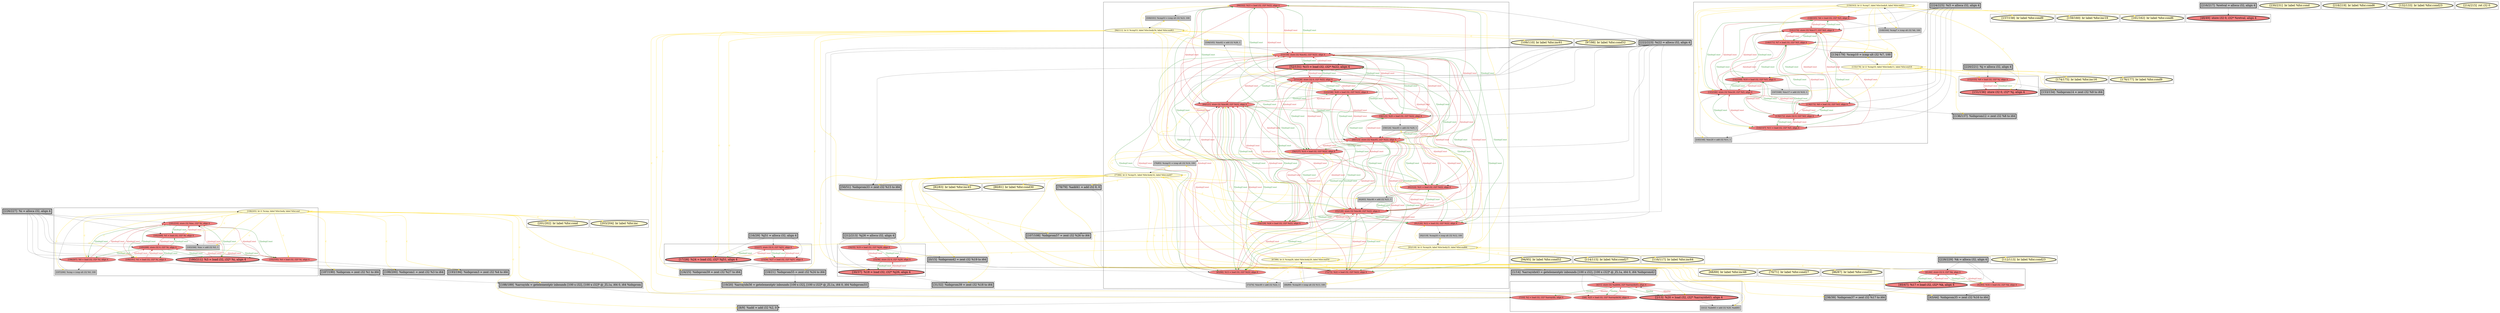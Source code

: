 
digraph G {



node476->node467 [style=solid,color=gold,label="C",penwidth=1.0,fontcolor=gold ]
node454->node431 [style=solid,color=black,label="",penwidth=0.5,fontcolor=black ]
node491->node494 [style=solid,color=gold,label="C",penwidth=1.0,fontcolor=gold ]
node432->node454 [style=solid,color=gold,label="C",penwidth=1.0,fontcolor=gold ]
node455->node457 [style=solid,color=gold,label="C",penwidth=1.0,fontcolor=gold ]
node444->node441 [style=solid,color=forestgreen,label="T|indep|Const",penwidth=1.0,fontcolor=forestgreen ]
node441->node444 [style=solid,color=firebrick3,label="A|indep|Const",penwidth=1.0,fontcolor=firebrick3 ]
node489->node488 [style=solid,color=gold,label="C",penwidth=1.0,fontcolor=gold ]
node489->node482 [style=solid,color=gold,label="C",penwidth=1.0,fontcolor=gold ]
node476->node456 [style=solid,color=gold,label="C",penwidth=1.0,fontcolor=gold ]
node455->node410 [style=solid,color=gold,label="C",penwidth=1.0,fontcolor=gold ]
node455->node498 [style=solid,color=gold,label="C",penwidth=1.0,fontcolor=gold ]
node455->node411 [style=solid,color=gold,label="C",penwidth=1.0,fontcolor=gold ]
node495->node485 [style=solid,color=forestgreen,label="T|indep|Const",penwidth=1.0,fontcolor=forestgreen ]
node495->node492 [style=solid,color=forestgreen,label="T|indep|Const",penwidth=1.0,fontcolor=forestgreen ]
node492->node495 [style=solid,color=firebrick3,label="A|indep|Const",penwidth=1.0,fontcolor=firebrick3 ]
node455->node458 [style=solid,color=gold,label="C",penwidth=1.0,fontcolor=gold ]
node495->node487 [style=solid,color=forestgreen,label="T|indep|Const",penwidth=1.0,fontcolor=forestgreen ]
node487->node495 [style=solid,color=firebrick3,label="A|indep|Const",penwidth=1.0,fontcolor=firebrick3 ]
node489->node504 [style=solid,color=gold,label="C",penwidth=1.0,fontcolor=gold ]
node496->node447 [style=solid,color=black,label="",penwidth=0.5,fontcolor=black ]
node486->node485 [style=solid,color=forestgreen,label="T|indep|Const",penwidth=1.0,fontcolor=forestgreen ]
node408->node410 [style=solid,color=black,label="",penwidth=0.5,fontcolor=black ]
node477->node457 [style=solid,color=black,label="",penwidth=0.5,fontcolor=black ]
node511->node408 [style=solid,color=black,label="",penwidth=0.5,fontcolor=black ]
node461->node473 [style=solid,color=black,label="",penwidth=0.5,fontcolor=black ]
node447->node448 [style=solid,color=firebrick3,label="A|indep|Const",penwidth=1.0,fontcolor=firebrick3 ]
node467->node473 [style=solid,color=forestgreen,label="T|indep|Const",penwidth=1.0,fontcolor=forestgreen ]
node452->node447 [style=solid,color=gold,label="C",penwidth=1.0,fontcolor=gold ]
node477->node459 [style=solid,color=black,label="",penwidth=0.5,fontcolor=black ]
node439->node434 [style=solid,color=black,label="",penwidth=0.5,fontcolor=black ]
node455->node448 [style=solid,color=gold,label="C",penwidth=1.0,fontcolor=gold ]
node449->node518 [style=solid,color=black,label="",penwidth=0.5,fontcolor=black ]
node409->node408 [style=solid,color=black,label="",penwidth=0.5,fontcolor=black ]
node476->node422 [style=solid,color=gold,label="C",penwidth=1.0,fontcolor=gold ]
node455->node415 [style=solid,color=gold,label="C",penwidth=1.0,fontcolor=gold ]
node445->node443 [style=solid,color=forestgreen,label="T|indep|Const",penwidth=1.0,fontcolor=forestgreen ]
node455->node506 [style=solid,color=gold,label="C",penwidth=1.0,fontcolor=gold ]
node448->node442 [style=solid,color=forestgreen,label="T|indep|Const",penwidth=1.0,fontcolor=forestgreen ]
node446->node441 [style=solid,color=forestgreen,label="T|indep|Const",penwidth=1.0,fontcolor=forestgreen ]
node484->node486 [style=solid,color=black,label="",penwidth=0.5,fontcolor=black ]
node485->node486 [style=solid,color=firebrick3,label="A|indep|Const",penwidth=1.0,fontcolor=firebrick3 ]
node494->node495 [style=solid,color=firebrick3,label="A|indep|Const",penwidth=1.0,fontcolor=firebrick3 ]
node409->node410 [style=solid,color=firebrick3,label="A|indep",penwidth=1.0,fontcolor=firebrick3 ]
node431->node432 [style=solid,color=black,label="",penwidth=0.5,fontcolor=black ]
node450->node447 [style=solid,color=forestgreen,label="T|indep|Const",penwidth=1.0,fontcolor=forestgreen ]
node483->node486 [style=solid,color=firebrick3,label="A|indep|Const",penwidth=1.0,fontcolor=firebrick3 ]
node434->node437 [style=solid,color=black,label="",penwidth=0.5,fontcolor=black ]
node452->node434 [style=solid,color=gold,label="C",penwidth=1.0,fontcolor=gold ]
node437->node429 [style=solid,color=gold,label="C",penwidth=1.0,fontcolor=gold ]
node461->node472 [style=solid,color=black,label="",penwidth=0.5,fontcolor=black ]
node471->node467 [style=solid,color=firebrick3,label="A|indep|Const",penwidth=1.0,fontcolor=firebrick3 ]
node496->node443 [style=solid,color=black,label="",penwidth=0.5,fontcolor=black ]
node496->node445 [style=solid,color=black,label="",penwidth=0.5,fontcolor=black ]
node441->node446 [style=solid,color=firebrick3,label="A|indep|Const",penwidth=1.0,fontcolor=firebrick3 ]
node450->node441 [style=solid,color=forestgreen,label="T|indep|Const",penwidth=1.0,fontcolor=forestgreen ]
node435->node445 [style=solid,color=black,label="",penwidth=0.5,fontcolor=black ]
node451->node450 [style=solid,color=firebrick3,label="A|indep|Const",penwidth=1.0,fontcolor=firebrick3 ]
node516->node514 [style=solid,color=forestgreen,label="T|indep|Const",penwidth=1.0,fontcolor=forestgreen ]
node516->node515 [style=solid,color=forestgreen,label="T|indep|Const",penwidth=1.0,fontcolor=forestgreen ]
node455->node408 [style=solid,color=gold,label="C",penwidth=1.0,fontcolor=gold ]
node451->node446 [style=solid,color=firebrick3,label="A|indep|Const",penwidth=1.0,fontcolor=firebrick3 ]
node432->node518 [style=solid,color=gold,label="C",penwidth=1.0,fontcolor=gold ]
node508->node416 [style=solid,color=black,label="",penwidth=0.5,fontcolor=black ]
node450->node442 [style=solid,color=forestgreen,label="T|indep|Const",penwidth=1.0,fontcolor=forestgreen ]
node485->node484 [style=solid,color=black,label="",penwidth=0.5,fontcolor=black ]
node432->node433 [style=solid,color=gold,label="C",penwidth=1.0,fontcolor=gold ]
node421->node512 [style=solid,color=black,label="",penwidth=0.5,fontcolor=black ]
node446->node447 [style=solid,color=forestgreen,label="T|indep|Const",penwidth=1.0,fontcolor=forestgreen ]
node411->node498 [style=solid,color=black,label="",penwidth=0.5,fontcolor=black ]
node437->node520 [style=solid,color=gold,label="C",penwidth=1.0,fontcolor=gold ]
node442->node450 [style=solid,color=firebrick3,label="A|indep|Const",penwidth=1.0,fontcolor=firebrick3 ]
node437->node434 [style=solid,color=gold,label="C",penwidth=1.0,fontcolor=gold ]
node440->node445 [style=solid,color=firebrick3,label="A|indep|Const",penwidth=1.0,fontcolor=firebrick3 ]
node432->node412 [style=solid,color=gold,label="C",penwidth=1.0,fontcolor=gold ]
node490->node489 [style=solid,color=black,label="",penwidth=0.5,fontcolor=black ]
node446->node451 [style=solid,color=forestgreen,label="T|indep|Const",penwidth=1.0,fontcolor=forestgreen ]
node444->node447 [style=solid,color=forestgreen,label="T|indep|Const",penwidth=1.0,fontcolor=forestgreen ]
node444->node439 [style=solid,color=forestgreen,label="T|indep|Const",penwidth=1.0,fontcolor=forestgreen ]
node445->node440 [style=solid,color=forestgreen,label="T|indep|Const",penwidth=1.0,fontcolor=forestgreen ]
node457->node411 [style=solid,color=black,label="",penwidth=0.5,fontcolor=black ]
node443->node445 [style=solid,color=firebrick3,label="A|indep|Const",penwidth=1.0,fontcolor=firebrick3 ]
node470->node476 [style=solid,color=black,label="",penwidth=0.5,fontcolor=black ]
node441->node430 [style=solid,color=black,label="",penwidth=0.5,fontcolor=black ]
node452->node432 [style=solid,color=gold,label="C",penwidth=1.0,fontcolor=gold ]
node482->node488 [style=solid,color=black,label="",penwidth=0.5,fontcolor=black ]
node488->node483 [style=solid,color=forestgreen,label="T|indep|Const",penwidth=1.0,fontcolor=forestgreen ]
node440->node417 [style=solid,color=black,label="",penwidth=0.5,fontcolor=black ]
node514->node413 [style=solid,color=black,label="",penwidth=0.5,fontcolor=black ]
node444->node449 [style=solid,color=forestgreen,label="T|indep|Const",penwidth=1.0,fontcolor=forestgreen ]
node452->node437 [style=solid,color=gold,label="C",penwidth=1.0,fontcolor=gold ]
node496->node444 [style=solid,color=black,label="",penwidth=0.5,fontcolor=black ]
node432->node413 [style=solid,color=gold,label="C",penwidth=1.0,fontcolor=gold ]
node476->node469 [style=solid,color=gold,label="C",penwidth=1.0,fontcolor=gold ]
node445->node451 [style=solid,color=forestgreen,label="T|indep|Const",penwidth=1.0,fontcolor=forestgreen ]
node472->node475 [style=solid,color=forestgreen,label="T|indep|Const",penwidth=1.0,fontcolor=forestgreen ]
node476->node427 [style=solid,color=gold,label="C",penwidth=1.0,fontcolor=gold ]
node445->node433 [style=solid,color=forestgreen,label="T|indep|Const",penwidth=1.0,fontcolor=forestgreen ]
node486->node487 [style=solid,color=forestgreen,label="T|indep|Const",penwidth=1.0,fontcolor=forestgreen ]
node432->node514 [style=solid,color=gold,label="C",penwidth=1.0,fontcolor=gold ]
node437->node443 [style=solid,color=gold,label="C",penwidth=1.0,fontcolor=gold ]
node489->node499 [style=solid,color=gold,label="C",penwidth=1.0,fontcolor=gold ]
node452->node426 [style=solid,color=gold,label="C",penwidth=1.0,fontcolor=gold ]
node472->node474 [style=solid,color=forestgreen,label="T|indep|Const",penwidth=1.0,fontcolor=forestgreen ]
node461->node471 [style=solid,color=black,label="",penwidth=0.5,fontcolor=black ]
node476->node421 [style=solid,color=gold,label="C",penwidth=1.0,fontcolor=gold ]
node491->node491 [style=solid,color=gold,label="C",penwidth=1.0,fontcolor=gold ]
node452->node435 [style=solid,color=gold,label="C",penwidth=1.0,fontcolor=gold ]
node466->node407 [style=solid,color=black,label="",penwidth=0.5,fontcolor=black ]
node448->node449 [style=solid,color=forestgreen,label="T|indep|Const",penwidth=1.0,fontcolor=forestgreen ]
node465->node425 [style=solid,color=black,label="",penwidth=0.5,fontcolor=black ]
node410->node406 [style=solid,color=forestgreen,label="T|indep",penwidth=1.0,fontcolor=forestgreen ]
node497->node505 [style=solid,color=black,label="",penwidth=0.5,fontcolor=black ]
node437->node446 [style=solid,color=gold,label="C",penwidth=1.0,fontcolor=gold ]
node449->node446 [style=solid,color=firebrick3,label="A|indep|Const",penwidth=1.0,fontcolor=firebrick3 ]
node445->node454 [style=solid,color=forestgreen,label="T|indep|Const",penwidth=1.0,fontcolor=forestgreen ]
node446->node440 [style=solid,color=forestgreen,label="T|indep|Const",penwidth=1.0,fontcolor=forestgreen ]
node452->node517 [style=solid,color=gold,label="C",penwidth=1.0,fontcolor=gold ]
node481->node487 [style=solid,color=black,label="",penwidth=0.5,fontcolor=black ]
node443->node429 [style=solid,color=black,label="",penwidth=0.5,fontcolor=black ]
node491->node489 [style=solid,color=gold,label="C",penwidth=1.0,fontcolor=gold ]
node496->node433 [style=solid,color=black,label="",penwidth=0.5,fontcolor=black ]
node448->node447 [style=solid,color=forestgreen,label="T|indep|Const",penwidth=1.0,fontcolor=forestgreen ]
node407->node410 [style=solid,color=firebrick3,label="A|indep",penwidth=1.0,fontcolor=firebrick3 ]
node439->node445 [style=solid,color=firebrick3,label="A|indep|Const",penwidth=1.0,fontcolor=firebrick3 ]
node437->node438 [style=solid,color=gold,label="C",penwidth=1.0,fontcolor=gold ]
node437->node462 [style=solid,color=gold,label="C",penwidth=1.0,fontcolor=gold ]
node437->node439 [style=solid,color=gold,label="C",penwidth=1.0,fontcolor=gold ]
node491->node483 [style=solid,color=gold,label="C",penwidth=1.0,fontcolor=gold ]
node496->node439 [style=solid,color=black,label="",penwidth=0.5,fontcolor=black ]
node454->node446 [style=solid,color=firebrick3,label="A|indep|Const",penwidth=1.0,fontcolor=firebrick3 ]
node496->node449 [style=solid,color=black,label="",penwidth=0.5,fontcolor=black ]
node433->node444 [style=solid,color=firebrick3,label="A|indep|Const",penwidth=1.0,fontcolor=firebrick3 ]
node496->node440 [style=solid,color=black,label="",penwidth=0.5,fontcolor=black ]
node491->node485 [style=solid,color=gold,label="C",penwidth=1.0,fontcolor=gold ]
node471->node422 [style=solid,color=black,label="",penwidth=0.5,fontcolor=black ]
node476->node471 [style=solid,color=gold,label="C",penwidth=1.0,fontcolor=gold ]
node496->node441 [style=solid,color=black,label="",penwidth=0.5,fontcolor=black ]
node437->node442 [style=solid,color=gold,label="C",penwidth=1.0,fontcolor=gold ]
node443->node450 [style=solid,color=firebrick3,label="A|indep|Const",penwidth=1.0,fontcolor=firebrick3 ]
node472->node471 [style=solid,color=forestgreen,label="T|indep|Const",penwidth=1.0,fontcolor=forestgreen ]
node491->node484 [style=solid,color=gold,label="C",penwidth=1.0,fontcolor=gold ]
node483->node490 [style=solid,color=black,label="",penwidth=0.5,fontcolor=black ]
node451->node445 [style=solid,color=firebrick3,label="A|indep|Const",penwidth=1.0,fontcolor=firebrick3 ]
node445->node441 [style=solid,color=forestgreen,label="T|indep|Const",penwidth=1.0,fontcolor=forestgreen ]
node495->node494 [style=solid,color=forestgreen,label="T|indep|Const",penwidth=1.0,fontcolor=forestgreen ]
node491->node490 [style=solid,color=gold,label="C",penwidth=1.0,fontcolor=gold ]
node446->node454 [style=solid,color=forestgreen,label="T|indep|Const",penwidth=1.0,fontcolor=forestgreen ]
node440->node444 [style=solid,color=firebrick3,label="A|indep|Const",penwidth=1.0,fontcolor=firebrick3 ]
node439->node444 [style=solid,color=firebrick3,label="A|indep|Const",penwidth=1.0,fontcolor=firebrick3 ]
node491->node503 [style=solid,color=gold,label="C",penwidth=1.0,fontcolor=gold ]
node489->node480 [style=solid,color=gold,label="C",penwidth=1.0,fontcolor=gold ]
node476->node470 [style=solid,color=gold,label="C",penwidth=1.0,fontcolor=gold ]
node491->node502 [style=solid,color=gold,label="C",penwidth=1.0,fontcolor=gold ]
node458->node459 [style=solid,color=firebrick3,label="A|indep|Const",penwidth=1.0,fontcolor=firebrick3 ]
node448->node439 [style=solid,color=forestgreen,label="T|indep|Const",penwidth=1.0,fontcolor=forestgreen ]
node473->node467 [style=solid,color=firebrick3,label="A|indep|Const",penwidth=1.0,fontcolor=firebrick3 ]
node491->node519 [style=solid,color=gold,label="C",penwidth=1.0,fontcolor=gold ]
node443->node446 [style=solid,color=firebrick3,label="A|indep|Const",penwidth=1.0,fontcolor=firebrick3 ]
node476->node478 [style=solid,color=gold,label="C",penwidth=1.0,fontcolor=gold ]
node472->node469 [style=solid,color=forestgreen,label="T|indep|Const",penwidth=1.0,fontcolor=forestgreen ]
node491->node505 [style=solid,color=gold,label="C",penwidth=1.0,fontcolor=gold ]
node475->node472 [style=solid,color=firebrick3,label="A|indep|Const",penwidth=1.0,fontcolor=firebrick3 ]
node467->node471 [style=solid,color=forestgreen,label="T|indep|Const",penwidth=1.0,fontcolor=forestgreen ]
node450->node443 [style=solid,color=forestgreen,label="T|indep|Const",penwidth=1.0,fontcolor=forestgreen ]
node455->node440 [style=solid,color=gold,label="C",penwidth=1.0,fontcolor=gold ]
node445->node439 [style=solid,color=forestgreen,label="T|indep|Const",penwidth=1.0,fontcolor=forestgreen ]
node487->node488 [style=solid,color=firebrick3,label="A|indep|Const",penwidth=1.0,fontcolor=firebrick3 ]
node452->node459 [style=solid,color=gold,label="C",penwidth=1.0,fontcolor=gold ]
node412->node466 [style=solid,color=black,label="",penwidth=0.5,fontcolor=black ]
node495->node483 [style=solid,color=forestgreen,label="T|indep|Const",penwidth=1.0,fontcolor=forestgreen ]
node432->node407 [style=solid,color=gold,label="C",penwidth=1.0,fontcolor=gold ]
node444->node433 [style=solid,color=forestgreen,label="T|indep|Const",penwidth=1.0,fontcolor=forestgreen ]
node432->node449 [style=solid,color=gold,label="C",penwidth=1.0,fontcolor=gold ]
node504->node428 [style=solid,color=black,label="",penwidth=0.5,fontcolor=black ]
node424->node425 [style=solid,color=firebrick3,label="A|indep|Const",penwidth=1.0,fontcolor=firebrick3 ]
node440->node450 [style=solid,color=firebrick3,label="A|indep|Const",penwidth=1.0,fontcolor=firebrick3 ]
node438->node455 [style=solid,color=black,label="",penwidth=0.5,fontcolor=black ]
node476->node474 [style=solid,color=gold,label="C",penwidth=1.0,fontcolor=gold ]
node481->node485 [style=solid,color=black,label="",penwidth=0.5,fontcolor=black ]
node455->node420 [style=solid,color=gold,label="C",penwidth=1.0,fontcolor=gold ]
node450->node451 [style=solid,color=forestgreen,label="T|indep|Const",penwidth=1.0,fontcolor=forestgreen ]
node425->node424 [style=solid,color=forestgreen,label="T|indep|Const",penwidth=1.0,fontcolor=forestgreen ]
node498->node409 [style=solid,color=black,label="",penwidth=0.5,fontcolor=black ]
node432->node513 [style=solid,color=gold,label="C",penwidth=1.0,fontcolor=gold ]
node424->node415 [style=solid,color=black,label="",penwidth=0.5,fontcolor=black ]
node515->node412 [style=solid,color=black,label="",penwidth=0.5,fontcolor=black ]
node455->node438 [style=solid,color=gold,label="C",penwidth=1.0,fontcolor=gold ]
node474->node467 [style=solid,color=firebrick3,label="A|indep|Const",penwidth=1.0,fontcolor=firebrick3 ]
node487->node486 [style=solid,color=firebrick3,label="A|indep|Const",penwidth=1.0,fontcolor=firebrick3 ]
node446->node443 [style=solid,color=forestgreen,label="T|indep|Const",penwidth=1.0,fontcolor=forestgreen ]
node410->node407 [style=solid,color=forestgreen,label="T|indep",penwidth=1.0,fontcolor=forestgreen ]
node429->node446 [style=solid,color=black,label="",penwidth=0.5,fontcolor=black ]
node496->node442 [style=solid,color=black,label="",penwidth=0.5,fontcolor=black ]
node485->node495 [style=solid,color=firebrick3,label="A|indep|Const",penwidth=1.0,fontcolor=firebrick3 ]
node476->node406 [style=solid,color=gold,label="C",penwidth=1.0,fontcolor=gold ]
node450->node449 [style=solid,color=forestgreen,label="T|indep|Const",penwidth=1.0,fontcolor=forestgreen ]
node496->node454 [style=solid,color=black,label="",penwidth=0.5,fontcolor=black ]
node441->node450 [style=solid,color=firebrick3,label="A|indep|Const",penwidth=1.0,fontcolor=firebrick3 ]
node454->node445 [style=solid,color=firebrick3,label="A|indep|Const",penwidth=1.0,fontcolor=firebrick3 ]
node454->node450 [style=solid,color=firebrick3,label="A|indep|Const",penwidth=1.0,fontcolor=firebrick3 ]
node489->node487 [style=solid,color=gold,label="C",penwidth=1.0,fontcolor=gold ]
node446->node449 [style=solid,color=forestgreen,label="T|indep|Const",penwidth=1.0,fontcolor=forestgreen ]
node447->node446 [style=solid,color=firebrick3,label="A|indep|Const",penwidth=1.0,fontcolor=firebrick3 ]
node467->node475 [style=solid,color=forestgreen,label="T|indep|Const",penwidth=1.0,fontcolor=forestgreen ]
node432->node436 [style=solid,color=gold,label="C",penwidth=1.0,fontcolor=gold ]
node481->node492 [style=solid,color=black,label="",penwidth=0.5,fontcolor=black ]
node452->node439 [style=solid,color=gold,label="C",penwidth=1.0,fontcolor=gold ]
node444->node440 [style=solid,color=forestgreen,label="T|indep|Const",penwidth=1.0,fontcolor=forestgreen ]
node414->node514 [style=solid,color=black,label="",penwidth=0.5,fontcolor=black ]
node496->node451 [style=solid,color=black,label="",penwidth=0.5,fontcolor=black ]
node475->node467 [style=solid,color=firebrick3,label="A|indep|Const",penwidth=1.0,fontcolor=firebrick3 ]
node474->node472 [style=solid,color=firebrick3,label="A|indep|Const",penwidth=1.0,fontcolor=firebrick3 ]
node451->node435 [style=solid,color=black,label="",penwidth=0.5,fontcolor=black ]
node449->node448 [style=solid,color=firebrick3,label="A|indep|Const",penwidth=1.0,fontcolor=firebrick3 ]
node447->node453 [style=solid,color=black,label="",penwidth=0.5,fontcolor=black ]
node459->node458 [style=solid,color=forestgreen,label="T|indep|Const",penwidth=1.0,fontcolor=forestgreen ]
node444->node443 [style=solid,color=forestgreen,label="T|indep|Const",penwidth=1.0,fontcolor=forestgreen ]
node487->node482 [style=solid,color=black,label="",penwidth=0.5,fontcolor=black ]
node488->node487 [style=solid,color=forestgreen,label="T|indep|Const",penwidth=1.0,fontcolor=forestgreen ]
node496->node448 [style=solid,color=black,label="",penwidth=0.5,fontcolor=black ]
node448->node451 [style=solid,color=forestgreen,label="T|indep|Const",penwidth=1.0,fontcolor=forestgreen ]
node452->node454 [style=solid,color=gold,label="C",penwidth=1.0,fontcolor=gold ]
node489->node490 [style=solid,color=gold,label="C",penwidth=1.0,fontcolor=gold ]
node476->node475 [style=solid,color=gold,label="C",penwidth=1.0,fontcolor=gold ]
node476->node512 [style=solid,color=gold,label="C",penwidth=1.0,fontcolor=gold ]
node458->node506 [style=solid,color=black,label="",penwidth=0.5,fontcolor=black ]
node481->node495 [style=solid,color=black,label="",penwidth=0.5,fontcolor=black ]
node454->node444 [style=solid,color=firebrick3,label="A|indep|Const",penwidth=1.0,fontcolor=firebrick3 ]
node455->node500 [style=solid,color=gold,label="C",penwidth=1.0,fontcolor=gold ]
node442->node438 [style=solid,color=black,label="",penwidth=0.5,fontcolor=black ]
node467->node469 [style=solid,color=forestgreen,label="T|indep|Const",penwidth=1.0,fontcolor=forestgreen ]
node452->node451 [style=solid,color=gold,label="C",penwidth=1.0,fontcolor=gold ]
node423->node500 [style=solid,color=black,label="",penwidth=0.5,fontcolor=black ]
node469->node467 [style=solid,color=firebrick3,label="A|indep|Const",penwidth=1.0,fontcolor=firebrick3 ]
node414->node515 [style=solid,color=black,label="",penwidth=0.5,fontcolor=black ]
node439->node448 [style=solid,color=firebrick3,label="A|indep|Const",penwidth=1.0,fontcolor=firebrick3 ]
node461->node475 [style=solid,color=black,label="",penwidth=0.5,fontcolor=black ]
node473->node468 [style=solid,color=black,label="",penwidth=0.5,fontcolor=black ]
node453->node452 [style=solid,color=black,label="",penwidth=0.5,fontcolor=black ]
node481->node486 [style=solid,color=black,label="",penwidth=0.5,fontcolor=black ]
node452->node453 [style=solid,color=gold,label="C",penwidth=1.0,fontcolor=gold ]
node446->node439 [style=solid,color=forestgreen,label="T|indep|Const",penwidth=1.0,fontcolor=forestgreen ]
node449->node444 [style=solid,color=firebrick3,label="A|indep|Const",penwidth=1.0,fontcolor=firebrick3 ]
node441->node445 [style=solid,color=firebrick3,label="A|indep|Const",penwidth=1.0,fontcolor=firebrick3 ]
node489->node483 [style=solid,color=gold,label="C",penwidth=1.0,fontcolor=gold ]
node432->node431 [style=solid,color=gold,label="C",penwidth=1.0,fontcolor=gold ]
node432->node501 [style=solid,color=gold,label="C",penwidth=1.0,fontcolor=gold ]
node469->node472 [style=solid,color=firebrick3,label="A|indep|Const",penwidth=1.0,fontcolor=firebrick3 ]
node481->node483 [style=solid,color=black,label="",penwidth=0.5,fontcolor=black ]
node476->node473 [style=solid,color=gold,label="C",penwidth=1.0,fontcolor=gold ]
node493->node491 [style=solid,color=black,label="",penwidth=0.5,fontcolor=black ]
node491->node493 [style=solid,color=gold,label="C",penwidth=1.0,fontcolor=gold ]
node496->node450 [style=solid,color=black,label="",penwidth=0.5,fontcolor=black ]
node455->node409 [style=solid,color=gold,label="C",penwidth=1.0,fontcolor=gold ]
node481->node488 [style=solid,color=black,label="",penwidth=0.5,fontcolor=black ]
node461->node469 [style=solid,color=black,label="",penwidth=0.5,fontcolor=black ]
node461->node467 [style=solid,color=black,label="",penwidth=0.5,fontcolor=black ]
node437->node425 [style=solid,color=gold,label="C",penwidth=1.0,fontcolor=gold ]
node432->node432 [style=solid,color=gold,label="C",penwidth=1.0,fontcolor=gold ]
node489->node492 [style=solid,color=gold,label="C",penwidth=1.0,fontcolor=gold ]
node455->node455 [style=solid,color=gold,label="C",penwidth=1.0,fontcolor=gold ]
node476->node476 [style=solid,color=gold,label="C",penwidth=1.0,fontcolor=gold ]
node451->node444 [style=solid,color=firebrick3,label="A|indep|Const",penwidth=1.0,fontcolor=firebrick3 ]
node489->node489 [style=solid,color=gold,label="C",penwidth=1.0,fontcolor=gold ]
node425->node423 [style=solid,color=forestgreen,label="T|indep|Const",penwidth=1.0,fontcolor=forestgreen ]
node452->node452 [style=solid,color=gold,label="C",penwidth=1.0,fontcolor=gold ]
node437->node437 [style=solid,color=gold,label="C",penwidth=1.0,fontcolor=gold ]
node461->node474 [style=solid,color=black,label="",penwidth=0.5,fontcolor=black ]
node439->node446 [style=solid,color=firebrick3,label="A|indep|Const",penwidth=1.0,fontcolor=firebrick3 ]
node485->node488 [style=solid,color=firebrick3,label="A|indep|Const",penwidth=1.0,fontcolor=firebrick3 ]
node450->node439 [style=solid,color=forestgreen,label="T|indep|Const",penwidth=1.0,fontcolor=forestgreen ]
node448->node443 [style=solid,color=forestgreen,label="T|indep|Const",penwidth=1.0,fontcolor=forestgreen ]
node498->node410 [style=solid,color=black,label="",penwidth=0.5,fontcolor=black ]
node439->node450 [style=solid,color=firebrick3,label="A|indep|Const",penwidth=1.0,fontcolor=firebrick3 ]
node447->node444 [style=solid,color=firebrick3,label="A|indep|Const",penwidth=1.0,fontcolor=firebrick3 ]
node489->node428 [style=solid,color=gold,label="C",penwidth=1.0,fontcolor=gold ]
node455->node423 [style=solid,color=gold,label="C",penwidth=1.0,fontcolor=gold ]
node452->node516 [style=solid,color=gold,label="C",penwidth=1.0,fontcolor=gold ]
node488->node485 [style=solid,color=forestgreen,label="T|indep|Const",penwidth=1.0,fontcolor=forestgreen ]
node475->node421 [style=solid,color=black,label="",penwidth=0.5,fontcolor=black ]
node437->node455 [style=solid,color=gold,label="C",penwidth=1.0,fontcolor=gold ]
node406->node405 [style=solid,color=black,label="",penwidth=0.5,fontcolor=black ]
node476->node468 [style=solid,color=gold,label="C",penwidth=1.0,fontcolor=gold ]
node459->node457 [style=solid,color=forestgreen,label="T|indep|Const",penwidth=1.0,fontcolor=forestgreen ]
node494->node493 [style=solid,color=black,label="",penwidth=0.5,fontcolor=black ]
node452->node510 [style=solid,color=gold,label="C",penwidth=1.0,fontcolor=gold ]
node468->node467 [style=solid,color=black,label="",penwidth=0.5,fontcolor=black ]
node444->node451 [style=solid,color=forestgreen,label="T|indep|Const",penwidth=1.0,fontcolor=forestgreen ]
node446->node433 [style=solid,color=forestgreen,label="T|indep|Const",penwidth=1.0,fontcolor=forestgreen ]
node455->node424 [style=solid,color=gold,label="C",penwidth=1.0,fontcolor=gold ]
node492->node507 [style=solid,color=black,label="",penwidth=0.5,fontcolor=black ]
node449->node445 [style=solid,color=firebrick3,label="A|indep|Const",penwidth=1.0,fontcolor=firebrick3 ]
node483->node495 [style=solid,color=firebrick3,label="A|indep|Const",penwidth=1.0,fontcolor=firebrick3 ]
node477->node458 [style=solid,color=black,label="",penwidth=0.5,fontcolor=black ]
node465->node423 [style=solid,color=black,label="",penwidth=0.5,fontcolor=black ]
node423->node425 [style=solid,color=firebrick3,label="A|indep|Const",penwidth=1.0,fontcolor=firebrick3 ]
node467->node474 [style=solid,color=forestgreen,label="T|indep|Const",penwidth=1.0,fontcolor=forestgreen ]
node494->node488 [style=solid,color=firebrick3,label="A|indep|Const",penwidth=1.0,fontcolor=firebrick3 ]
node455->node511 [style=solid,color=gold,label="C",penwidth=1.0,fontcolor=gold ]
node486->node492 [style=solid,color=forestgreen,label="T|indep|Const",penwidth=1.0,fontcolor=forestgreen ]
node492->node486 [style=solid,color=firebrick3,label="A|indep|Const",penwidth=1.0,fontcolor=firebrick3 ]
node455->node430 [style=solid,color=gold,label="C",penwidth=1.0,fontcolor=gold ]
node455->node417 [style=solid,color=gold,label="C",penwidth=1.0,fontcolor=gold ]
node512->node406 [style=solid,color=black,label="",penwidth=0.5,fontcolor=black ]
node473->node472 [style=solid,color=firebrick3,label="A|indep|Const",penwidth=1.0,fontcolor=firebrick3 ]
node450->node433 [style=solid,color=forestgreen,label="T|indep|Const",penwidth=1.0,fontcolor=forestgreen ]
node476->node405 [style=solid,color=gold,label="C",penwidth=1.0,fontcolor=gold ]
node433->node450 [style=solid,color=firebrick3,label="A|indep|Const",penwidth=1.0,fontcolor=firebrick3 ]
node474->node470 [style=solid,color=black,label="",penwidth=0.5,fontcolor=black ]
node488->node494 [style=solid,color=forestgreen,label="T|indep|Const",penwidth=1.0,fontcolor=forestgreen ]
node497->node504 [style=solid,color=black,label="",penwidth=0.5,fontcolor=black ]
node469->node427 [style=solid,color=black,label="",penwidth=0.5,fontcolor=black ]
node445->node447 [style=solid,color=forestgreen,label="T|indep|Const",penwidth=1.0,fontcolor=forestgreen ]
node447->node445 [style=solid,color=firebrick3,label="A|indep|Const",penwidth=1.0,fontcolor=firebrick3 ]
node488->node492 [style=solid,color=forestgreen,label="T|indep|Const",penwidth=1.0,fontcolor=forestgreen ]
node406->node410 [style=solid,color=firebrick3,label="A|indep",penwidth=1.0,fontcolor=firebrick3 ]
node430->node448 [style=solid,color=black,label="",penwidth=0.5,fontcolor=black ]
node449->node450 [style=solid,color=firebrick3,label="A|indep|Const",penwidth=1.0,fontcolor=firebrick3 ]
node486->node494 [style=solid,color=forestgreen,label="T|indep|Const",penwidth=1.0,fontcolor=forestgreen ]
node436->node444 [style=solid,color=black,label="",penwidth=0.5,fontcolor=black ]
node448->node433 [style=solid,color=forestgreen,label="T|indep|Const",penwidth=1.0,fontcolor=forestgreen ]
node445->node449 [style=solid,color=forestgreen,label="T|indep|Const",penwidth=1.0,fontcolor=forestgreen ]
node515->node516 [style=solid,color=firebrick3,label="A|indep|Const",penwidth=1.0,fontcolor=firebrick3 ]
node494->node486 [style=solid,color=firebrick3,label="A|indep|Const",penwidth=1.0,fontcolor=firebrick3 ]
node443->node444 [style=solid,color=firebrick3,label="A|indep|Const",penwidth=1.0,fontcolor=firebrick3 ]
node486->node483 [style=solid,color=forestgreen,label="T|indep|Const",penwidth=1.0,fontcolor=forestgreen ]
node452->node445 [style=solid,color=gold,label="C",penwidth=1.0,fontcolor=gold ]
node492->node488 [style=solid,color=firebrick3,label="A|indep|Const",penwidth=1.0,fontcolor=firebrick3 ]
node491->node486 [style=solid,color=gold,label="C",penwidth=1.0,fontcolor=gold ]
node454->node448 [style=solid,color=firebrick3,label="A|indep|Const",penwidth=1.0,fontcolor=firebrick3 ]
node442->node448 [style=solid,color=firebrick3,label="A|indep|Const",penwidth=1.0,fontcolor=firebrick3 ]
node471->node472 [style=solid,color=firebrick3,label="A|indep|Const",penwidth=1.0,fontcolor=firebrick3 ]
node481->node494 [style=solid,color=black,label="",penwidth=0.5,fontcolor=black ]
node442->node446 [style=solid,color=firebrick3,label="A|indep|Const",penwidth=1.0,fontcolor=firebrick3 ]
node446->node442 [style=solid,color=forestgreen,label="T|indep|Const",penwidth=1.0,fontcolor=forestgreen ]
node450->node440 [style=solid,color=forestgreen,label="T|indep|Const",penwidth=1.0,fontcolor=forestgreen ]
node448->node454 [style=solid,color=forestgreen,label="T|indep|Const",penwidth=1.0,fontcolor=forestgreen ]
node442->node444 [style=solid,color=firebrick3,label="A|indep|Const",penwidth=1.0,fontcolor=firebrick3 ]
node444->node442 [style=solid,color=forestgreen,label="T|indep|Const",penwidth=1.0,fontcolor=forestgreen ]
node442->node445 [style=solid,color=firebrick3,label="A|indep|Const",penwidth=1.0,fontcolor=firebrick3 ]
node489->node507 [style=solid,color=gold,label="C",penwidth=1.0,fontcolor=gold ]
node433->node436 [style=solid,color=black,label="",penwidth=0.5,fontcolor=black ]
node472->node473 [style=solid,color=forestgreen,label="T|indep|Const",penwidth=1.0,fontcolor=forestgreen ]
node445->node442 [style=solid,color=forestgreen,label="T|indep|Const",penwidth=1.0,fontcolor=forestgreen ]
node440->node448 [style=solid,color=firebrick3,label="A|indep|Const",penwidth=1.0,fontcolor=firebrick3 ]
node433->node446 [style=solid,color=firebrick3,label="A|indep|Const",penwidth=1.0,fontcolor=firebrick3 ]
node448->node440 [style=solid,color=forestgreen,label="T|indep|Const",penwidth=1.0,fontcolor=forestgreen ]
node414->node516 [style=solid,color=black,label="",penwidth=0.5,fontcolor=black ]
node514->node516 [style=solid,color=firebrick3,label="A|indep|Const",penwidth=1.0,fontcolor=firebrick3 ]
node483->node488 [style=solid,color=firebrick3,label="A|indep|Const",penwidth=1.0,fontcolor=firebrick3 ]
node441->node448 [style=solid,color=firebrick3,label="A|indep|Const",penwidth=1.0,fontcolor=firebrick3 ]
node450->node454 [style=solid,color=forestgreen,label="T|indep|Const",penwidth=1.0,fontcolor=forestgreen ]
node444->node454 [style=solid,color=forestgreen,label="T|indep|Const",penwidth=1.0,fontcolor=forestgreen ]
node465->node424 [style=solid,color=black,label="",penwidth=0.5,fontcolor=black ]
node432->node466 [style=solid,color=gold,label="C",penwidth=1.0,fontcolor=gold ]
node505->node504 [style=solid,color=forestgreen,label="T|indep|Const",penwidth=1.0,fontcolor=forestgreen ]
node504->node505 [style=solid,color=firebrick3,label="A|indep|Const",penwidth=1.0,fontcolor=firebrick3 ]
node457->node459 [style=solid,color=firebrick3,label="A|indep|Const",penwidth=1.0,fontcolor=firebrick3 ]
node443->node448 [style=solid,color=firebrick3,label="A|indep|Const",penwidth=1.0,fontcolor=firebrick3 ]
node432->node515 [style=solid,color=gold,label="C",penwidth=1.0,fontcolor=gold ]
node455->node442 [style=solid,color=gold,label="C",penwidth=1.0,fontcolor=gold ]
node496->node446 [style=solid,color=black,label="",penwidth=0.5,fontcolor=black ]
node448->node441 [style=solid,color=forestgreen,label="T|indep|Const",penwidth=1.0,fontcolor=forestgreen ]
node433->node448 [style=solid,color=firebrick3,label="A|indep|Const",penwidth=1.0,fontcolor=firebrick3 ]
node447->node450 [style=solid,color=firebrick3,label="A|indep|Const",penwidth=1.0,fontcolor=firebrick3 ]
node433->node445 [style=solid,color=firebrick3,label="A|indep|Const",penwidth=1.0,fontcolor=firebrick3 ]
node451->node448 [style=solid,color=firebrick3,label="A|indep|Const",penwidth=1.0,fontcolor=firebrick3 ]
node452->node464 [style=solid,color=gold,label="C",penwidth=1.0,fontcolor=gold ]
node410->node409 [style=solid,color=forestgreen,label="T|indep",penwidth=1.0,fontcolor=forestgreen ]
node432->node444 [style=solid,color=gold,label="C",penwidth=1.0,fontcolor=gold ]
node452->node431 [style=solid,color=gold,label="C",penwidth=1.0,fontcolor=gold ]
node440->node446 [style=solid,color=firebrick3,label="A|indep|Const",penwidth=1.0,fontcolor=firebrick3 ]
node437->node418 [style=solid,color=gold,label="C",penwidth=1.0,fontcolor=gold ]
node455->node441 [style=solid,color=gold,label="C",penwidth=1.0,fontcolor=gold ]
node455->node419 [style=solid,color=gold,label="C",penwidth=1.0,fontcolor=gold ]


subgraph cluster55 {


node519 [penwidth=3.0,fontsize=20,fillcolor=lemonchiffon,label="[161/162]  br label %for.cond6",shape=ellipse,style=filled ]



}

subgraph cluster53 {


node517 [penwidth=3.0,fontsize=20,fillcolor=lemonchiffon,label="[114/115]  br label %for.cond27",shape=ellipse,style=filled ]



}

subgraph cluster51 {


node513 [penwidth=3.0,fontsize=20,fillcolor=lemonchiffon,label="[109/110]  br label %for.inc61",shape=ellipse,style=filled ]



}

subgraph cluster50 {


node512 [penwidth=3.0,fontsize=20,fillcolor=grey,label="[188/189]  %arrayidx = getelementptr inbounds [100 x i32], [100 x i32]* @_ZL1a, i64 0, i64 %idxprom",shape=rectangle,style=filled ]



}

subgraph cluster49 {


node511 [penwidth=3.0,fontsize=20,fillcolor=grey,label="[78/79]  %add41 = add i32 0, 0",shape=rectangle,style=filled ]



}

subgraph cluster45 {


node507 [penwidth=3.0,fontsize=20,fillcolor=grey,label="[136/137]  %idxprom12 = zext i32 %8 to i64",shape=rectangle,style=filled ]



}

subgraph cluster41 {


node502 [penwidth=3.0,fontsize=20,fillcolor=lemonchiffon,label="[159/160]  br label %for.inc19",shape=ellipse,style=filled ]



}

subgraph cluster39 {


node500 [penwidth=3.0,fontsize=20,fillcolor=grey,label="[43/44]  %idxprom35 = zext i32 %16 to i64",shape=rectangle,style=filled ]



}

subgraph cluster38 {


node499 [penwidth=3.0,fontsize=20,fillcolor=lemonchiffon,label="[174/175]  br label %for.inc16",shape=ellipse,style=filled ]



}

subgraph cluster46 {


node508 [penwidth=3.0,fontsize=20,fillcolor=grey,label="[216/217]  %retval = alloca i32, align 4",shape=rectangle,style=filled ]



}

subgraph cluster37 {


node498 [penwidth=3.0,fontsize=20,fillcolor=grey,label="[1/14]  %arrayidx43 = getelementptr inbounds [100 x i32], [100 x i32]* @_ZL1a, i64 0, i64 %idxprom42",shape=rectangle,style=filled ]



}

subgraph cluster36 {


node497 [penwidth=3.0,fontsize=20,fillcolor=grey,label="[220/221]  %j = alloca i32, align 4",shape=rectangle,style=filled ]



}

subgraph cluster15 {


node426 [penwidth=3.0,fontsize=20,fillcolor=lemonchiffon,label="[94/95]  br label %for.cond52",shape=ellipse,style=filled ]



}

subgraph cluster40 {


node501 [penwidth=3.0,fontsize=20,fillcolor=lemonchiffon,label="[97/98]  br label %for.cond52",shape=ellipse,style=filled ]



}

subgraph cluster35 {


node496 [penwidth=3.0,fontsize=20,fillcolor=grey,label="[222/223]  %i22 = alloca i32, align 4",shape=rectangle,style=filled ]



}

subgraph cluster54 {


node518 [penwidth=3.0,fontsize=20,fillcolor=grey,label="[107/108]  %idxprom57 = zext i32 %26 to i64",shape=rectangle,style=filled ]



}

subgraph cluster42 {


node503 [penwidth=3.0,fontsize=20,fillcolor=lemonchiffon,label="[157/158]  br label %for.cond9",shape=ellipse,style=filled ]



}

subgraph cluster11 {


node420 [penwidth=3.0,fontsize=20,fillcolor=lemonchiffon,label="[82/83]  br label %for.inc45",shape=ellipse,style=filled ]



}

subgraph cluster43 {


node505 [penwidth=3.0,fontsize=20,fillcolor=lightcoral,label="[151/156]  store i32 0, i32* %j, align 4",shape=ellipse,style=filled ]
node504 [fillcolor=lightcoral,label="[152/155]  %9 = load i32, i32* %j, align 4",shape=ellipse,style=filled ]



}

subgraph cluster19 {


node456 [penwidth=3.0,fontsize=20,fillcolor=lemonchiffon,label="[201/202]  br label %for.cond",shape=ellipse,style=filled ]



}

subgraph cluster9 {


node418 [penwidth=3.0,fontsize=20,fillcolor=lemonchiffon,label="[70/71]  br label %for.cond27",shape=ellipse,style=filled ]



}

subgraph cluster52 {


node514 [fillcolor=lightcoral,label="[23/26]  %27 = load i32, i32* %j51, align 4",shape=ellipse,style=filled ]
node516 [fillcolor=lightcoral,label="[22/27]  store i32 0, i32* %j51, align 4",shape=ellipse,style=filled ]
node515 [penwidth=3.0,fontsize=20,fillcolor=lightcoral,label="[17/28]  %24 = load i32, i32* %j51, align 4",shape=ellipse,style=filled ]



}

subgraph cluster8 {


node417 [penwidth=3.0,fontsize=20,fillcolor=grey,label="[50/51]  %idxprom33 = zext i32 %15 to i64",shape=rectangle,style=filled ]



}

subgraph cluster10 {


node419 [penwidth=3.0,fontsize=20,fillcolor=lemonchiffon,label="[80/81]  br label %for.cond30",shape=ellipse,style=filled ]



}

subgraph cluster23 {


node462 [penwidth=3.0,fontsize=20,fillcolor=lemonchiffon,label="[68/69]  br label %for.inc48",shape=ellipse,style=filled ]



}

subgraph cluster7 {


node416 [penwidth=3.0,fontsize=20,fillcolor=lightcoral,label="[48/49]  store i32 0, i32* %retval, align 4",shape=ellipse,style=filled ]



}

subgraph cluster14 {


node425 [fillcolor=lightcoral,label="[41/46]  store i32 0, i32* %k, align 4",shape=ellipse,style=filled ]
node423 [fillcolor=lightcoral,label="[42/45]  %16 = load i32, i32* %k, align 4",shape=ellipse,style=filled ]
node424 [penwidth=3.0,fontsize=20,fillcolor=lightcoral,label="[40/47]  %17 = load i32, i32* %k, align 4",shape=ellipse,style=filled ]



}

subgraph cluster44 {


node506 [penwidth=3.0,fontsize=20,fillcolor=grey,label="[31/32]  %idxprom39 = zext i32 %18 to i64",shape=rectangle,style=filled ]



}

subgraph cluster6 {


node415 [penwidth=3.0,fontsize=20,fillcolor=grey,label="[38/39]  %idxprom37 = zext i32 %17 to i64",shape=rectangle,style=filled ]



}

subgraph cluster30 {


node478 [penwidth=3.0,fontsize=20,fillcolor=lemonchiffon,label="[203/204]  br label %for.inc",shape=ellipse,style=filled ]



}

subgraph cluster31 {


node479 [penwidth=3.0,fontsize=20,fillcolor=lemonchiffon,label="[230/231]  br label %for.cond",shape=ellipse,style=filled ]



}

subgraph cluster0 {


node405 [penwidth=3.0,fontsize=20,fillcolor=grey,label="[8/9]  %add = add i32 %2, 0",shape=rectangle,style=filled ]



}

subgraph cluster13 {


node422 [penwidth=3.0,fontsize=20,fillcolor=grey,label="[193/194]  %idxprom3 = zext i32 %4 to i64",shape=rectangle,style=filled ]



}

subgraph cluster5 {


node414 [penwidth=3.0,fontsize=20,fillcolor=grey,label="[16/29]  %j51 = alloca i32, align 4",shape=rectangle,style=filled ]



}

subgraph cluster47 {


node509 [penwidth=3.0,fontsize=20,fillcolor=lemonchiffon,label="[218/219]  br label %for.cond6",shape=ellipse,style=filled ]



}

subgraph cluster1 {


node409 [penwidth=3.0,fontsize=20,fillcolor=lightcoral,label="[2/13]  %20 = load i32, i32* %arrayidx43, align 4",shape=ellipse,style=filled ]
node410 [fillcolor=lightcoral,label="[4/11]  store i32 %add44, i32* %arrayidx43, align 4",shape=ellipse,style=filled ]
node408 [fillcolor=grey,label="[3/12]  %add44 = add i32 %20, %add41",shape=rectangle,style=filled ]
node406 [fillcolor=lightcoral,label="[7/10]  %2 = load i32, i32* %arrayidx, align 4",shape=ellipse,style=filled ]
node407 [fillcolor=lightcoral,label="[5/6]  %25 = load i32, i32* %arrayidx56, align 4",shape=ellipse,style=filled ]



}

subgraph cluster32 {


node480 [penwidth=3.0,fontsize=20,fillcolor=lemonchiffon,label="[176/177]  br label %for.cond9",shape=ellipse,style=filled ]



}

subgraph cluster3 {


node412 [penwidth=3.0,fontsize=20,fillcolor=grey,label="[18/21]  %idxprom55 = zext i32 %24 to i64",shape=rectangle,style=filled ]



}

subgraph cluster48 {


node510 [penwidth=3.0,fontsize=20,fillcolor=lemonchiffon,label="[116/117]  br label %for.inc64",shape=ellipse,style=filled ]



}

subgraph cluster4 {


node413 [penwidth=3.0,fontsize=20,fillcolor=grey,label="[24/25]  %idxprom59 = zext i32 %27 to i64",shape=rectangle,style=filled ]



}

subgraph cluster17 {


node428 [penwidth=3.0,fontsize=20,fillcolor=grey,label="[153/154]  %idxprom14 = zext i32 %9 to i64",shape=rectangle,style=filled ]



}

subgraph cluster16 {


node427 [penwidth=3.0,fontsize=20,fillcolor=grey,label="[199/200]  %idxprom1 = zext i32 %3 to i64",shape=rectangle,style=filled ]



}

subgraph cluster2 {


node411 [penwidth=3.0,fontsize=20,fillcolor=grey,label="[0/15]  %idxprom42 = zext i32 %19 to i64",shape=rectangle,style=filled ]



}

subgraph cluster34 {


node494 [fillcolor=lightcoral,label="[148/165]  %6 = load i32, i32* %i5, align 4",shape=ellipse,style=filled ]
node493 [fillcolor=grey,label="[149/164]  %cmp7 = icmp ult i32 %6, 100",shape=rectangle,style=filled ]
node491 [fillcolor=lemonchiffon,label="[150/163]  br i1 %cmp7, label %for.body8, label %for.end21",shape=ellipse,style=filled ]
node490 [penwidth=3.0,fontsize=20,fillcolor=grey,label="[134/179]  %cmp10 = icmp ult i32 %7, 100",shape=rectangle,style=filled ]
node489 [fillcolor=lemonchiffon,label="[135/178]  br i1 %cmp10, label %for.body11, label %for.end18",shape=ellipse,style=filled ]
node483 [fillcolor=lightcoral,label="[140/171]  %7 = load i32, i32* %i5, align 4",shape=ellipse,style=filled ]
node482 [fillcolor=grey,label="[167/168]  %inc17 = add i32 %10, 1",shape=rectangle,style=filled ]
node484 [fillcolor=grey,label="[145/146]  %inc20 = add i32 %11, 1",shape=rectangle,style=filled ]
node488 [fillcolor=lightcoral,label="[141/170]  store i32 %inc17, i32* %i5, align 4",shape=ellipse,style=filled ]
node486 [fillcolor=lightcoral,label="[143/166]  store i32 %inc20, i32* %i5, align 4",shape=ellipse,style=filled ]
node495 [fillcolor=lightcoral,label="[139/172]  store i32 0, i32* %i5, align 4",shape=ellipse,style=filled ]
node485 [fillcolor=lightcoral,label="[144/147]  %11 = load i32, i32* %i5, align 4",shape=ellipse,style=filled ]
node492 [fillcolor=lightcoral,label="[138/173]  %8 = load i32, i32* %i5, align 4",shape=ellipse,style=filled ]
node487 [fillcolor=lightcoral,label="[142/169]  %10 = load i32, i32* %i5, align 4",shape=ellipse,style=filled ]



}

subgraph cluster22 {


node461 [penwidth=3.0,fontsize=20,fillcolor=grey,label="[226/227]  %i = alloca i32, align 4",shape=rectangle,style=filled ]



}

subgraph cluster56 {


node520 [penwidth=3.0,fontsize=20,fillcolor=lemonchiffon,label="[86/87]  br label %for.cond30",shape=ellipse,style=filled ]



}

subgraph cluster25 {


node464 [penwidth=3.0,fontsize=20,fillcolor=lemonchiffon,label="[112/113]  br label %for.cond23",shape=ellipse,style=filled ]



}

subgraph cluster18 {


node455 [fillcolor=lemonchiffon,label="[77/84]  br i1 %cmp31, label %for.body32, label %for.end47",shape=ellipse,style=filled ]
node454 [fillcolor=lightcoral,label="[99/102]  %23 = load i32, i32* %i22, align 4",shape=ellipse,style=filled ]
node453 [fillcolor=grey,label="[92/119]  %cmp24 = icmp ult i32 %12, 100",shape=rectangle,style=filled ]
node451 [fillcolor=lightcoral,label="[58/125]  %29 = load i32, i32* %i22, align 4",shape=ellipse,style=filled ]
node450 [fillcolor=lightcoral,label="[57/126]  store i32 0, i32* %i22, align 4",shape=ellipse,style=filled ]
node448 [fillcolor=lightcoral,label="[55/128]  store i32 %inc46, i32* %i22, align 4",shape=ellipse,style=filled ]
node449 [fillcolor=lightcoral,label="[54/129]  %26 = load i32, i32* %i22, align 4",shape=ellipse,style=filled ]
node446 [fillcolor=lightcoral,label="[64/121]  store i32 %inc49, i32* %i22, align 4",shape=ellipse,style=filled ]
node441 [fillcolor=lightcoral,label="[61/122]  %21 = load i32, i32* %i22, align 4",shape=ellipse,style=filled ]
node443 [fillcolor=lightcoral,label="[72/75]  %22 = load i32, i32* %i22, align 4",shape=ellipse,style=filled ]
node434 [fillcolor=grey,label="[66/89]  %cmp28 = icmp ult i32 %13, 100",shape=rectangle,style=filled ]
node432 [fillcolor=lemonchiffon,label="[96/111]  br i1 %cmp53, label %for.body54, label %for.end63",shape=ellipse,style=filled ]
node437 [fillcolor=lemonchiffon,label="[67/88]  br i1 %cmp28, label %for.body29, label %for.end50",shape=ellipse,style=filled ]
node431 [fillcolor=grey,label="[100/101]  %cmp53 = icmp ult i32 %23, 100",shape=rectangle,style=filled ]
node445 [fillcolor=lightcoral,label="[60/123]  store i32 %inc65, i32* %i22, align 4",shape=ellipse,style=filled ]
node429 [fillcolor=grey,label="[73/74]  %inc49 = add i32 %22, 1",shape=rectangle,style=filled ]
node430 [fillcolor=grey,label="[62/63]  %inc46 = add i32 %21, 1",shape=rectangle,style=filled ]
node435 [fillcolor=grey,label="[59/124]  %inc65 = add i32 %29, 1",shape=rectangle,style=filled ]
node436 [fillcolor=grey,label="[104/105]  %inc62 = add i32 %28, 1",shape=rectangle,style=filled ]
node447 [fillcolor=lightcoral,label="[91/120]  %12 = load i32, i32* %i22, align 4",shape=ellipse,style=filled ]
node439 [fillcolor=lightcoral,label="[65/90]  %13 = load i32, i32* %i22, align 4",shape=ellipse,style=filled ]
node440 [penwidth=3.0,fontsize=20,fillcolor=lightcoral,label="[52/131]  %15 = load i32, i32* %i22, align 4",shape=ellipse,style=filled ]
node438 [fillcolor=grey,label="[76/85]  %cmp31 = icmp ult i32 %14, 100",shape=rectangle,style=filled ]
node442 [fillcolor=lightcoral,label="[56/127]  %14 = load i32, i32* %i22, align 4",shape=ellipse,style=filled ]
node452 [fillcolor=lemonchiffon,label="[93/118]  br i1 %cmp24, label %for.body25, label %for.end66",shape=ellipse,style=filled ]
node433 [fillcolor=lightcoral,label="[103/106]  %28 = load i32, i32* %i22, align 4",shape=ellipse,style=filled ]
node444 [fillcolor=lightcoral,label="[53/130]  store i32 %inc62, i32* %i22, align 4",shape=ellipse,style=filled ]



}

subgraph cluster29 {


node477 [penwidth=3.0,fontsize=20,fillcolor=grey,label="[212/213]  %j26 = alloca i32, align 4",shape=rectangle,style=filled ]



}

subgraph cluster20 {


node459 [fillcolor=lightcoral,label="[33/36]  store i32 0, i32* %j26, align 4",shape=ellipse,style=filled ]
node457 [fillcolor=lightcoral,label="[34/35]  %19 = load i32, i32* %j26, align 4",shape=ellipse,style=filled ]
node458 [penwidth=3.0,fontsize=20,fillcolor=lightcoral,label="[30/37]  %18 = load i32, i32* %j26, align 4",shape=ellipse,style=filled ]



}

subgraph cluster26 {


node465 [penwidth=3.0,fontsize=20,fillcolor=grey,label="[228/229]  %k = alloca i32, align 4",shape=rectangle,style=filled ]



}

subgraph cluster24 {


node463 [penwidth=3.0,fontsize=20,fillcolor=lemonchiffon,label="[132/133]  br label %for.cond23",shape=ellipse,style=filled ]



}

subgraph cluster28 {


node476 [fillcolor=lemonchiffon,label="[198/205]  br i1 %cmp, label %for.body, label %for.end",shape=ellipse,style=filled ]
node475 [fillcolor=lightcoral,label="[186/191]  %1 = load i32, i32* %i, align 4",shape=ellipse,style=filled ]
node474 [fillcolor=lightcoral,label="[196/207]  %0 = load i32, i32* %i, align 4",shape=ellipse,style=filled ]
node473 [fillcolor=lightcoral,label="[182/209]  %5 = load i32, i32* %i, align 4",shape=ellipse,style=filled ]
node468 [fillcolor=grey,label="[183/184]  %inc = add i32 %5, 1",shape=rectangle,style=filled ]
node469 [penwidth=3.0,fontsize=20,fillcolor=lightcoral,label="[180/211]  %3 = load i32, i32* %i, align 4",shape=ellipse,style=filled ]
node471 [fillcolor=lightcoral,label="[192/195]  %4 = load i32, i32* %i, align 4",shape=ellipse,style=filled ]
node467 [fillcolor=lightcoral,label="[181/210]  store i32 %inc, i32* %i, align 4",shape=ellipse,style=filled ]
node470 [fillcolor=grey,label="[197/206]  %cmp = icmp ult i32 %0, 100",shape=rectangle,style=filled ]
node472 [fillcolor=lightcoral,label="[185/208]  store i32 0, i32* %i, align 4",shape=ellipse,style=filled ]



}

subgraph cluster27 {


node466 [penwidth=3.0,fontsize=20,fillcolor=grey,label="[19/20]  %arrayidx56 = getelementptr inbounds [100 x i32], [100 x i32]* @_ZL1a, i64 0, i64 %idxprom55",shape=rectangle,style=filled ]



}

subgraph cluster21 {


node460 [penwidth=3.0,fontsize=20,fillcolor=lemonchiffon,label="[214/215]  ret i32 0",shape=ellipse,style=filled ]



}

subgraph cluster12 {


node421 [penwidth=3.0,fontsize=20,fillcolor=grey,label="[187/190]  %idxprom = zext i32 %1 to i64",shape=rectangle,style=filled ]



}

subgraph cluster33 {


node481 [penwidth=3.0,fontsize=20,fillcolor=grey,label="[224/225]  %i5 = alloca i32, align 4",shape=rectangle,style=filled ]



}

}
